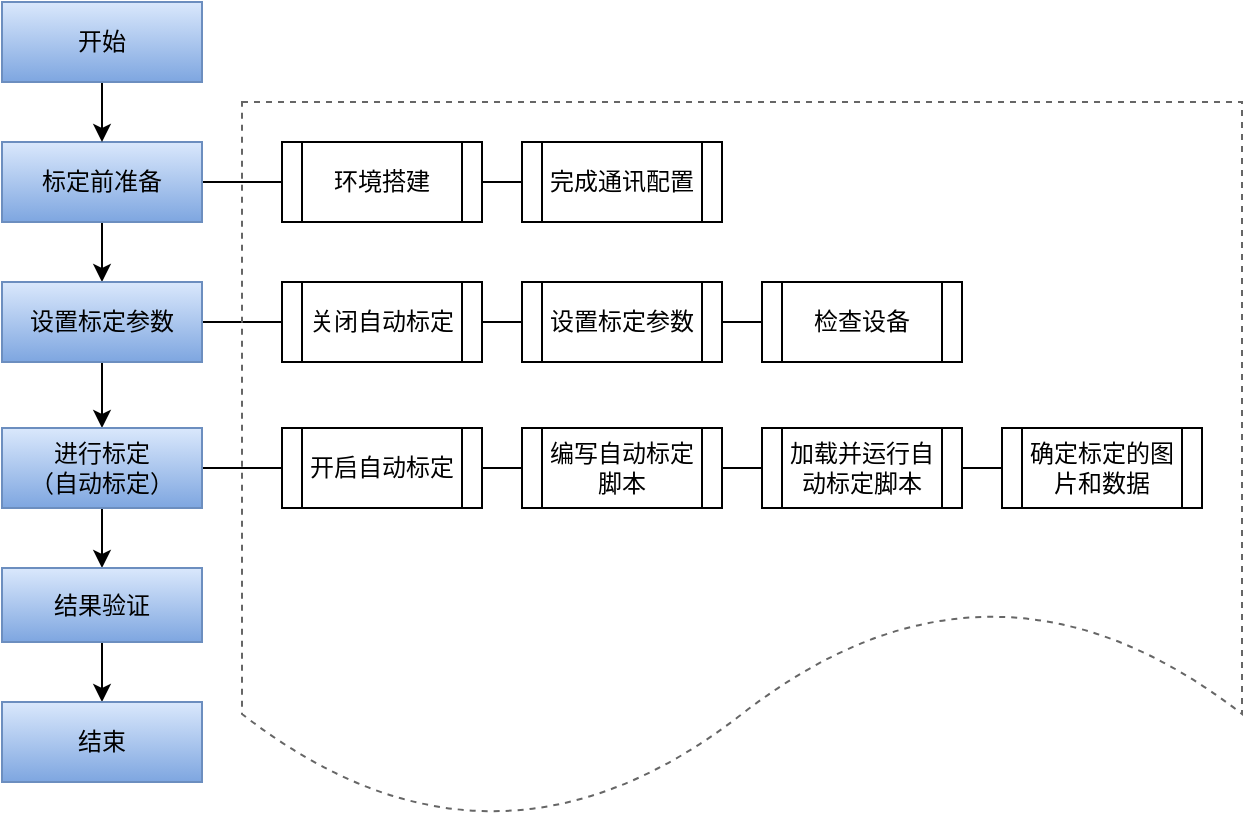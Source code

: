 <mxfile version="24.7.16">
  <diagram id="C5RBs43oDa-KdzZeNtuy" name="Page-1">
    <mxGraphModel dx="858" dy="488" grid="1" gridSize="10" guides="1" tooltips="1" connect="1" arrows="1" fold="1" page="1" pageScale="1" pageWidth="827" pageHeight="1169" math="0" shadow="0">
      <root>
        <mxCell id="WIyWlLk6GJQsqaUBKTNV-0" />
        <mxCell id="WIyWlLk6GJQsqaUBKTNV-1" parent="WIyWlLk6GJQsqaUBKTNV-0" />
        <mxCell id="u4PyXx6mew3C5Lv02ECz-14" style="edgeStyle=orthogonalEdgeStyle;rounded=0;orthogonalLoop=1;jettySize=auto;html=1;exitX=1;exitY=0.5;exitDx=0;exitDy=0;entryX=0;entryY=0.5;entryDx=0;entryDy=0;endArrow=none;endFill=0;" edge="1" parent="WIyWlLk6GJQsqaUBKTNV-1" source="u4PyXx6mew3C5Lv02ECz-0" target="u4PyXx6mew3C5Lv02ECz-5">
          <mxGeometry relative="1" as="geometry" />
        </mxCell>
        <mxCell id="u4PyXx6mew3C5Lv02ECz-0" value="环境搭建" style="shape=process;whiteSpace=wrap;html=1;backgroundOutline=1;" vertex="1" parent="WIyWlLk6GJQsqaUBKTNV-1">
          <mxGeometry x="300" y="80" width="100" height="40" as="geometry" />
        </mxCell>
        <mxCell id="u4PyXx6mew3C5Lv02ECz-13" style="rounded=0;orthogonalLoop=1;jettySize=auto;html=1;exitX=1;exitY=0.5;exitDx=0;exitDy=0;entryX=0;entryY=0.5;entryDx=0;entryDy=0;endArrow=none;endFill=0;" edge="1" parent="WIyWlLk6GJQsqaUBKTNV-1" source="u4PyXx6mew3C5Lv02ECz-1" target="u4PyXx6mew3C5Lv02ECz-0">
          <mxGeometry relative="1" as="geometry" />
        </mxCell>
        <mxCell id="u4PyXx6mew3C5Lv02ECz-24" style="edgeStyle=orthogonalEdgeStyle;rounded=0;orthogonalLoop=1;jettySize=auto;html=1;exitX=0.5;exitY=1;exitDx=0;exitDy=0;entryX=0.5;entryY=0;entryDx=0;entryDy=0;" edge="1" parent="WIyWlLk6GJQsqaUBKTNV-1" source="u4PyXx6mew3C5Lv02ECz-1" target="u4PyXx6mew3C5Lv02ECz-2">
          <mxGeometry relative="1" as="geometry" />
        </mxCell>
        <mxCell id="u4PyXx6mew3C5Lv02ECz-1" value="标定前准备" style="rounded=0;whiteSpace=wrap;html=1;fillColor=#dae8fc;strokeColor=#6c8ebf;gradientColor=#7ea6e0;" vertex="1" parent="WIyWlLk6GJQsqaUBKTNV-1">
          <mxGeometry x="160" y="80" width="100" height="40" as="geometry" />
        </mxCell>
        <mxCell id="u4PyXx6mew3C5Lv02ECz-15" style="edgeStyle=orthogonalEdgeStyle;rounded=0;orthogonalLoop=1;jettySize=auto;html=1;exitX=1;exitY=0.5;exitDx=0;exitDy=0;entryX=0;entryY=0.5;entryDx=0;entryDy=0;endArrow=none;endFill=0;" edge="1" parent="WIyWlLk6GJQsqaUBKTNV-1" source="u4PyXx6mew3C5Lv02ECz-2" target="u4PyXx6mew3C5Lv02ECz-6">
          <mxGeometry relative="1" as="geometry" />
        </mxCell>
        <mxCell id="u4PyXx6mew3C5Lv02ECz-25" value="" style="edgeStyle=orthogonalEdgeStyle;rounded=0;orthogonalLoop=1;jettySize=auto;html=1;entryX=0.5;entryY=0;entryDx=0;entryDy=0;" edge="1" parent="WIyWlLk6GJQsqaUBKTNV-1" source="u4PyXx6mew3C5Lv02ECz-2" target="u4PyXx6mew3C5Lv02ECz-3">
          <mxGeometry relative="1" as="geometry">
            <mxPoint x="210" y="220" as="targetPoint" />
          </mxGeometry>
        </mxCell>
        <mxCell id="u4PyXx6mew3C5Lv02ECz-2" value="设置标定参数" style="rounded=0;whiteSpace=wrap;html=1;fillColor=#dae8fc;strokeColor=#6c8ebf;gradientColor=#7ea6e0;" vertex="1" parent="WIyWlLk6GJQsqaUBKTNV-1">
          <mxGeometry x="160" y="150" width="100" height="40" as="geometry" />
        </mxCell>
        <mxCell id="u4PyXx6mew3C5Lv02ECz-18" style="edgeStyle=orthogonalEdgeStyle;rounded=0;orthogonalLoop=1;jettySize=auto;html=1;exitX=1;exitY=0.5;exitDx=0;exitDy=0;entryX=0;entryY=0.5;entryDx=0;entryDy=0;endArrow=none;endFill=0;" edge="1" parent="WIyWlLk6GJQsqaUBKTNV-1" source="u4PyXx6mew3C5Lv02ECz-3" target="u4PyXx6mew3C5Lv02ECz-9">
          <mxGeometry relative="1" as="geometry" />
        </mxCell>
        <mxCell id="u4PyXx6mew3C5Lv02ECz-26" value="" style="edgeStyle=orthogonalEdgeStyle;rounded=0;orthogonalLoop=1;jettySize=auto;html=1;" edge="1" parent="WIyWlLk6GJQsqaUBKTNV-1" source="u4PyXx6mew3C5Lv02ECz-3" target="u4PyXx6mew3C5Lv02ECz-4">
          <mxGeometry relative="1" as="geometry" />
        </mxCell>
        <mxCell id="u4PyXx6mew3C5Lv02ECz-3" value="进行标定&lt;div&gt;（自动标定）&lt;/div&gt;" style="rounded=0;whiteSpace=wrap;html=1;fillColor=#dae8fc;strokeColor=#6c8ebf;gradientColor=#7ea6e0;" vertex="1" parent="WIyWlLk6GJQsqaUBKTNV-1">
          <mxGeometry x="160" y="223" width="100" height="40" as="geometry" />
        </mxCell>
        <mxCell id="u4PyXx6mew3C5Lv02ECz-31" value="" style="edgeStyle=orthogonalEdgeStyle;rounded=0;orthogonalLoop=1;jettySize=auto;html=1;" edge="1" parent="WIyWlLk6GJQsqaUBKTNV-1" source="u4PyXx6mew3C5Lv02ECz-4" target="u4PyXx6mew3C5Lv02ECz-29">
          <mxGeometry relative="1" as="geometry" />
        </mxCell>
        <mxCell id="u4PyXx6mew3C5Lv02ECz-4" value="结果验证" style="rounded=0;whiteSpace=wrap;html=1;fillColor=#dae8fc;strokeColor=#6c8ebf;gradientColor=#7ea6e0;" vertex="1" parent="WIyWlLk6GJQsqaUBKTNV-1">
          <mxGeometry x="160" y="293" width="100" height="37" as="geometry" />
        </mxCell>
        <mxCell id="u4PyXx6mew3C5Lv02ECz-5" value="完成通讯配置" style="shape=process;whiteSpace=wrap;html=1;backgroundOutline=1;" vertex="1" parent="WIyWlLk6GJQsqaUBKTNV-1">
          <mxGeometry x="420" y="80" width="100" height="40" as="geometry" />
        </mxCell>
        <mxCell id="u4PyXx6mew3C5Lv02ECz-16" style="edgeStyle=orthogonalEdgeStyle;rounded=0;orthogonalLoop=1;jettySize=auto;html=1;exitX=1;exitY=0.5;exitDx=0;exitDy=0;entryX=0;entryY=0.5;entryDx=0;entryDy=0;endArrow=none;endFill=0;" edge="1" parent="WIyWlLk6GJQsqaUBKTNV-1" source="u4PyXx6mew3C5Lv02ECz-6" target="u4PyXx6mew3C5Lv02ECz-7">
          <mxGeometry relative="1" as="geometry" />
        </mxCell>
        <mxCell id="u4PyXx6mew3C5Lv02ECz-6" value="关闭自动标定" style="shape=process;whiteSpace=wrap;html=1;backgroundOutline=1;" vertex="1" parent="WIyWlLk6GJQsqaUBKTNV-1">
          <mxGeometry x="300" y="150" width="100" height="40" as="geometry" />
        </mxCell>
        <mxCell id="u4PyXx6mew3C5Lv02ECz-17" style="edgeStyle=orthogonalEdgeStyle;rounded=0;orthogonalLoop=1;jettySize=auto;html=1;exitX=1;exitY=0.5;exitDx=0;exitDy=0;entryX=0;entryY=0.5;entryDx=0;entryDy=0;endArrow=none;endFill=0;" edge="1" parent="WIyWlLk6GJQsqaUBKTNV-1" source="u4PyXx6mew3C5Lv02ECz-7" target="u4PyXx6mew3C5Lv02ECz-8">
          <mxGeometry relative="1" as="geometry" />
        </mxCell>
        <mxCell id="u4PyXx6mew3C5Lv02ECz-7" value="设置标定参数" style="shape=process;whiteSpace=wrap;html=1;backgroundOutline=1;" vertex="1" parent="WIyWlLk6GJQsqaUBKTNV-1">
          <mxGeometry x="420" y="150" width="100" height="40" as="geometry" />
        </mxCell>
        <mxCell id="u4PyXx6mew3C5Lv02ECz-8" value="检查设备" style="shape=process;whiteSpace=wrap;html=1;backgroundOutline=1;" vertex="1" parent="WIyWlLk6GJQsqaUBKTNV-1">
          <mxGeometry x="540" y="150" width="100" height="40" as="geometry" />
        </mxCell>
        <mxCell id="u4PyXx6mew3C5Lv02ECz-19" style="edgeStyle=orthogonalEdgeStyle;rounded=0;orthogonalLoop=1;jettySize=auto;html=1;exitX=1;exitY=0.5;exitDx=0;exitDy=0;entryX=0;entryY=0.5;entryDx=0;entryDy=0;endArrow=none;endFill=0;" edge="1" parent="WIyWlLk6GJQsqaUBKTNV-1" source="u4PyXx6mew3C5Lv02ECz-9" target="u4PyXx6mew3C5Lv02ECz-10">
          <mxGeometry relative="1" as="geometry" />
        </mxCell>
        <mxCell id="u4PyXx6mew3C5Lv02ECz-9" value="开启自动标定" style="shape=process;whiteSpace=wrap;html=1;backgroundOutline=1;" vertex="1" parent="WIyWlLk6GJQsqaUBKTNV-1">
          <mxGeometry x="300" y="223" width="100" height="40" as="geometry" />
        </mxCell>
        <mxCell id="u4PyXx6mew3C5Lv02ECz-20" style="edgeStyle=orthogonalEdgeStyle;rounded=0;orthogonalLoop=1;jettySize=auto;html=1;exitX=1;exitY=0.5;exitDx=0;exitDy=0;entryX=0;entryY=0.5;entryDx=0;entryDy=0;endArrow=none;endFill=0;" edge="1" parent="WIyWlLk6GJQsqaUBKTNV-1" source="u4PyXx6mew3C5Lv02ECz-10" target="u4PyXx6mew3C5Lv02ECz-11">
          <mxGeometry relative="1" as="geometry" />
        </mxCell>
        <mxCell id="u4PyXx6mew3C5Lv02ECz-10" value="编写自动标定脚本" style="shape=process;whiteSpace=wrap;html=1;backgroundOutline=1;" vertex="1" parent="WIyWlLk6GJQsqaUBKTNV-1">
          <mxGeometry x="420" y="223" width="100" height="40" as="geometry" />
        </mxCell>
        <mxCell id="u4PyXx6mew3C5Lv02ECz-21" style="edgeStyle=orthogonalEdgeStyle;rounded=0;orthogonalLoop=1;jettySize=auto;html=1;exitX=1;exitY=0.5;exitDx=0;exitDy=0;entryX=0;entryY=0.5;entryDx=0;entryDy=0;endArrow=none;endFill=0;" edge="1" parent="WIyWlLk6GJQsqaUBKTNV-1" source="u4PyXx6mew3C5Lv02ECz-11" target="u4PyXx6mew3C5Lv02ECz-12">
          <mxGeometry relative="1" as="geometry" />
        </mxCell>
        <mxCell id="u4PyXx6mew3C5Lv02ECz-11" value="加载并运行自动标定脚本" style="shape=process;whiteSpace=wrap;html=1;backgroundOutline=1;" vertex="1" parent="WIyWlLk6GJQsqaUBKTNV-1">
          <mxGeometry x="540" y="223" width="100" height="40" as="geometry" />
        </mxCell>
        <mxCell id="u4PyXx6mew3C5Lv02ECz-12" value="确定标定的图片和数据" style="shape=process;whiteSpace=wrap;html=1;backgroundOutline=1;" vertex="1" parent="WIyWlLk6GJQsqaUBKTNV-1">
          <mxGeometry x="660" y="223" width="100" height="40" as="geometry" />
        </mxCell>
        <mxCell id="u4PyXx6mew3C5Lv02ECz-30" value="" style="edgeStyle=orthogonalEdgeStyle;rounded=0;orthogonalLoop=1;jettySize=auto;html=1;" edge="1" parent="WIyWlLk6GJQsqaUBKTNV-1" source="u4PyXx6mew3C5Lv02ECz-28">
          <mxGeometry relative="1" as="geometry">
            <mxPoint x="210" y="80" as="targetPoint" />
          </mxGeometry>
        </mxCell>
        <mxCell id="u4PyXx6mew3C5Lv02ECz-28" value="开始" style="rounded=0;whiteSpace=wrap;html=1;fillColor=#dae8fc;strokeColor=#6c8ebf;gradientColor=#7ea6e0;" vertex="1" parent="WIyWlLk6GJQsqaUBKTNV-1">
          <mxGeometry x="160" y="10" width="100" height="40" as="geometry" />
        </mxCell>
        <mxCell id="u4PyXx6mew3C5Lv02ECz-29" value="结束" style="rounded=0;whiteSpace=wrap;html=1;fillColor=#dae8fc;strokeColor=#6c8ebf;gradientColor=#7ea6e0;" vertex="1" parent="WIyWlLk6GJQsqaUBKTNV-1">
          <mxGeometry x="160" y="360" width="100" height="40" as="geometry" />
        </mxCell>
        <mxCell id="u4PyXx6mew3C5Lv02ECz-32" value="" style="shape=document;whiteSpace=wrap;html=1;boundedLbl=1;dashed=1;fillColor=none;strokeColor=#666666;" vertex="1" parent="WIyWlLk6GJQsqaUBKTNV-1">
          <mxGeometry x="280" y="60" width="500" height="360" as="geometry" />
        </mxCell>
      </root>
    </mxGraphModel>
  </diagram>
</mxfile>
